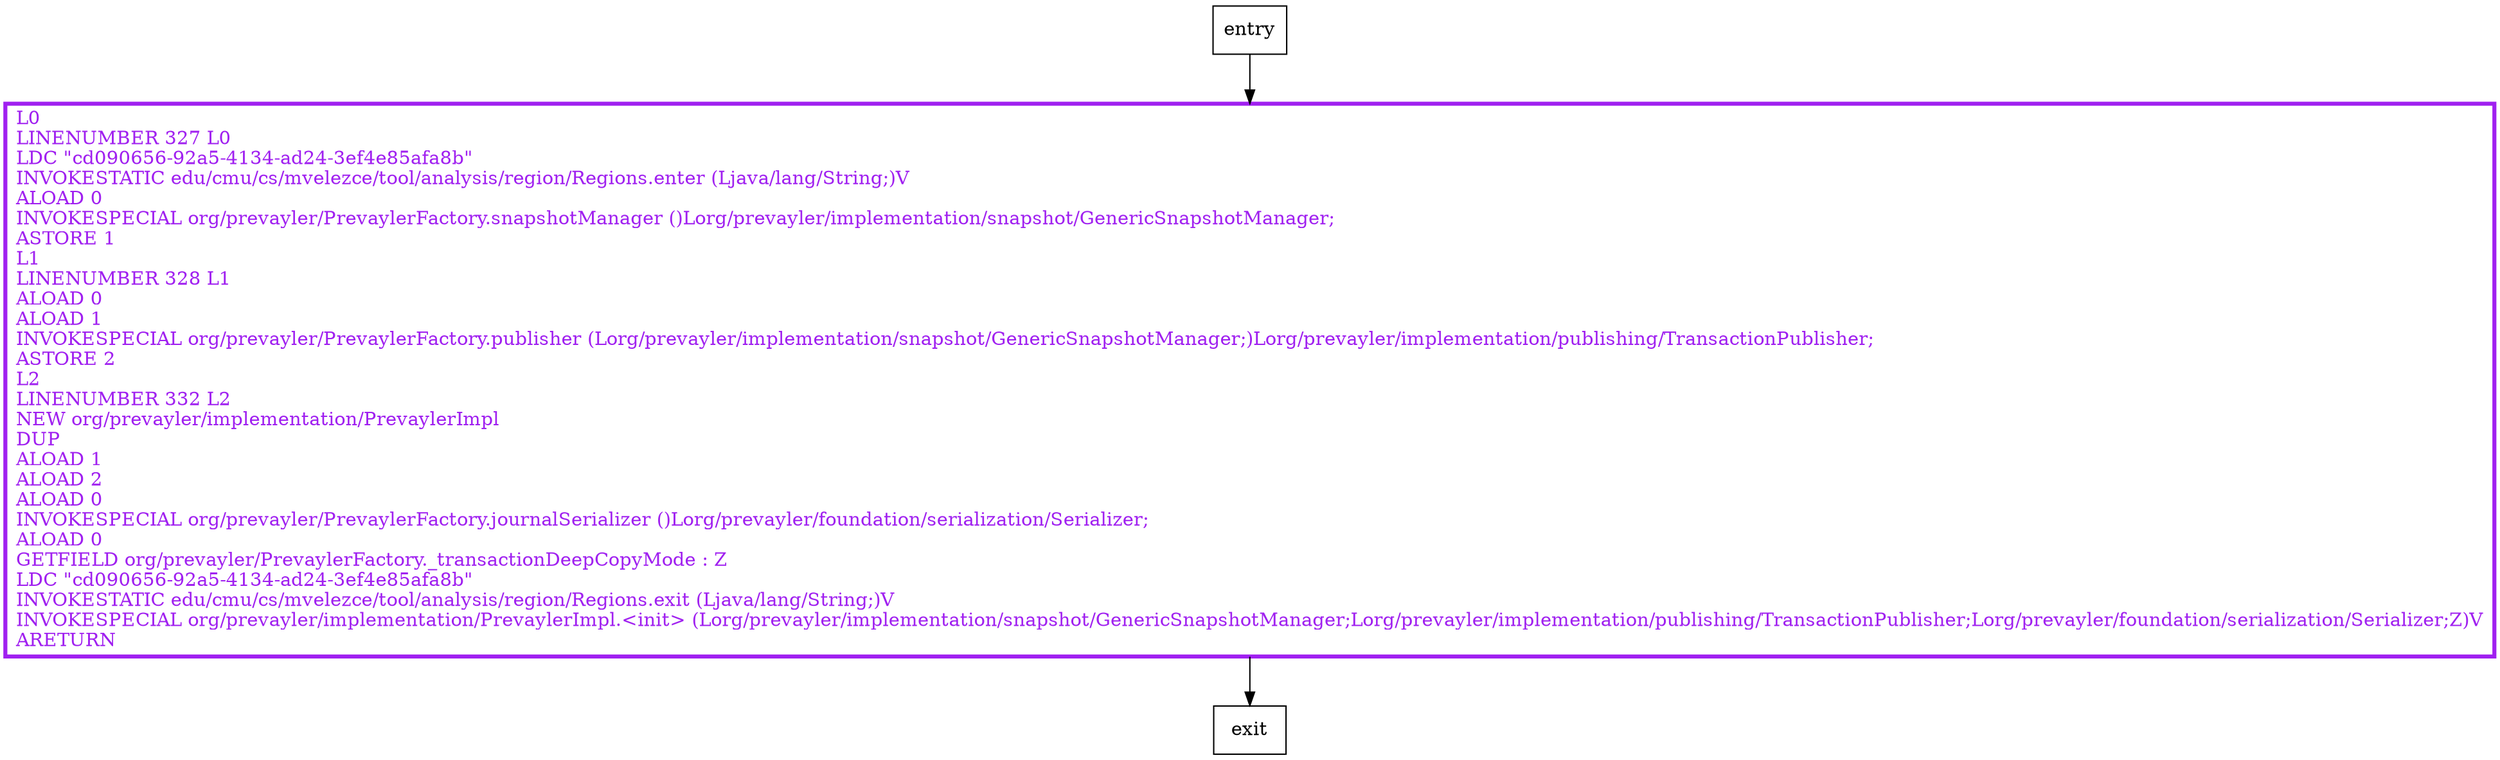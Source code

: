 digraph create {
node [shape=record];
894086915 [label="L0\lLINENUMBER 327 L0\lLDC \"cd090656-92a5-4134-ad24-3ef4e85afa8b\"\lINVOKESTATIC edu/cmu/cs/mvelezce/tool/analysis/region/Regions.enter (Ljava/lang/String;)V\lALOAD 0\lINVOKESPECIAL org/prevayler/PrevaylerFactory.snapshotManager ()Lorg/prevayler/implementation/snapshot/GenericSnapshotManager;\lASTORE 1\lL1\lLINENUMBER 328 L1\lALOAD 0\lALOAD 1\lINVOKESPECIAL org/prevayler/PrevaylerFactory.publisher (Lorg/prevayler/implementation/snapshot/GenericSnapshotManager;)Lorg/prevayler/implementation/publishing/TransactionPublisher;\lASTORE 2\lL2\lLINENUMBER 332 L2\lNEW org/prevayler/implementation/PrevaylerImpl\lDUP\lALOAD 1\lALOAD 2\lALOAD 0\lINVOKESPECIAL org/prevayler/PrevaylerFactory.journalSerializer ()Lorg/prevayler/foundation/serialization/Serializer;\lALOAD 0\lGETFIELD org/prevayler/PrevaylerFactory._transactionDeepCopyMode : Z\lLDC \"cd090656-92a5-4134-ad24-3ef4e85afa8b\"\lINVOKESTATIC edu/cmu/cs/mvelezce/tool/analysis/region/Regions.exit (Ljava/lang/String;)V\lINVOKESPECIAL org/prevayler/implementation/PrevaylerImpl.\<init\> (Lorg/prevayler/implementation/snapshot/GenericSnapshotManager;Lorg/prevayler/implementation/publishing/TransactionPublisher;Lorg/prevayler/foundation/serialization/Serializer;Z)V\lARETURN\l"];
entry;
exit;
entry -> 894086915;
894086915 -> exit;
894086915[fontcolor="purple", penwidth=3, color="purple"];
}
